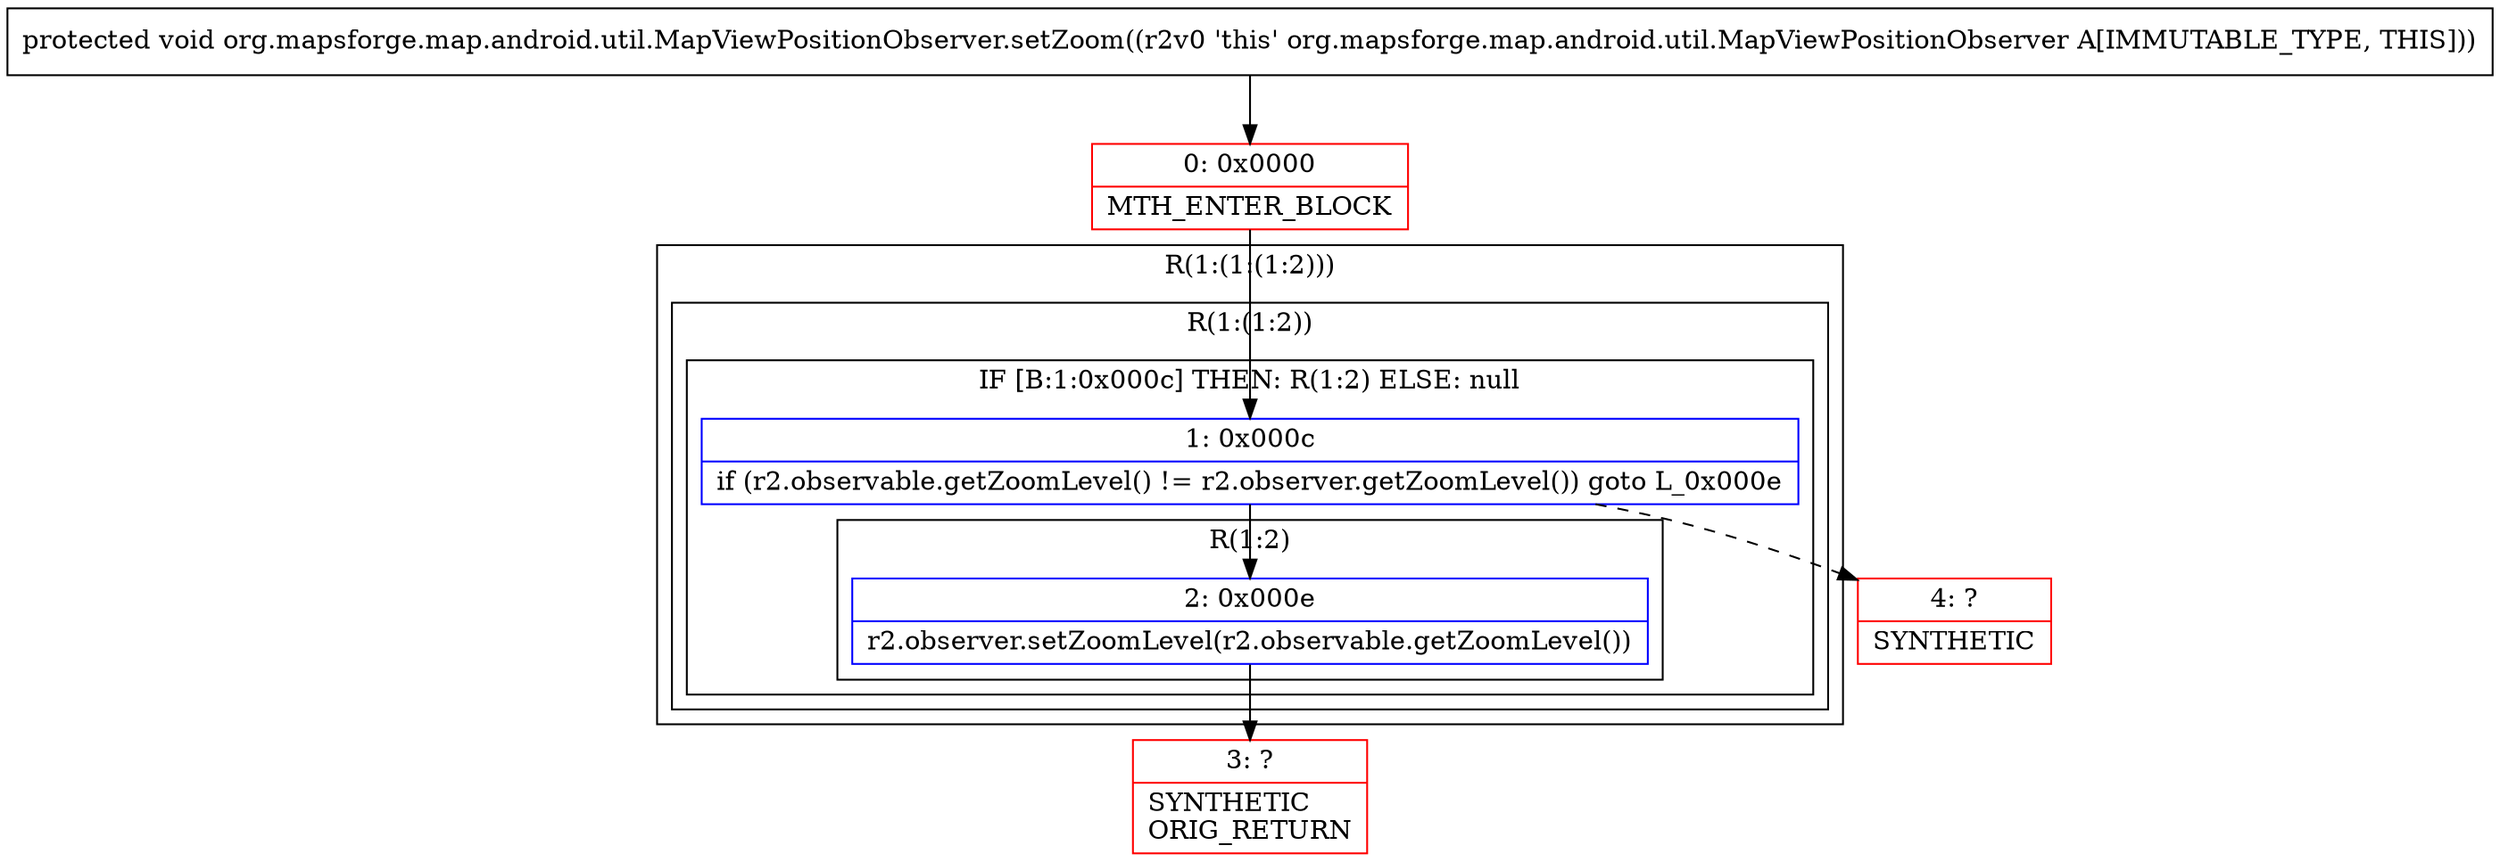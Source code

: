 digraph "CFG fororg.mapsforge.map.android.util.MapViewPositionObserver.setZoom()V" {
subgraph cluster_Region_298799631 {
label = "R(1:(1:(1:2)))";
node [shape=record,color=blue];
subgraph cluster_Region_305277742 {
label = "R(1:(1:2))";
node [shape=record,color=blue];
subgraph cluster_IfRegion_826985658 {
label = "IF [B:1:0x000c] THEN: R(1:2) ELSE: null";
node [shape=record,color=blue];
Node_1 [shape=record,label="{1\:\ 0x000c|if (r2.observable.getZoomLevel() != r2.observer.getZoomLevel()) goto L_0x000e\l}"];
subgraph cluster_Region_475501829 {
label = "R(1:2)";
node [shape=record,color=blue];
Node_2 [shape=record,label="{2\:\ 0x000e|r2.observer.setZoomLevel(r2.observable.getZoomLevel())\l}"];
}
}
}
}
Node_0 [shape=record,color=red,label="{0\:\ 0x0000|MTH_ENTER_BLOCK\l}"];
Node_3 [shape=record,color=red,label="{3\:\ ?|SYNTHETIC\lORIG_RETURN\l}"];
Node_4 [shape=record,color=red,label="{4\:\ ?|SYNTHETIC\l}"];
MethodNode[shape=record,label="{protected void org.mapsforge.map.android.util.MapViewPositionObserver.setZoom((r2v0 'this' org.mapsforge.map.android.util.MapViewPositionObserver A[IMMUTABLE_TYPE, THIS])) }"];
MethodNode -> Node_0;
Node_1 -> Node_2;
Node_1 -> Node_4[style=dashed];
Node_2 -> Node_3;
Node_0 -> Node_1;
}

